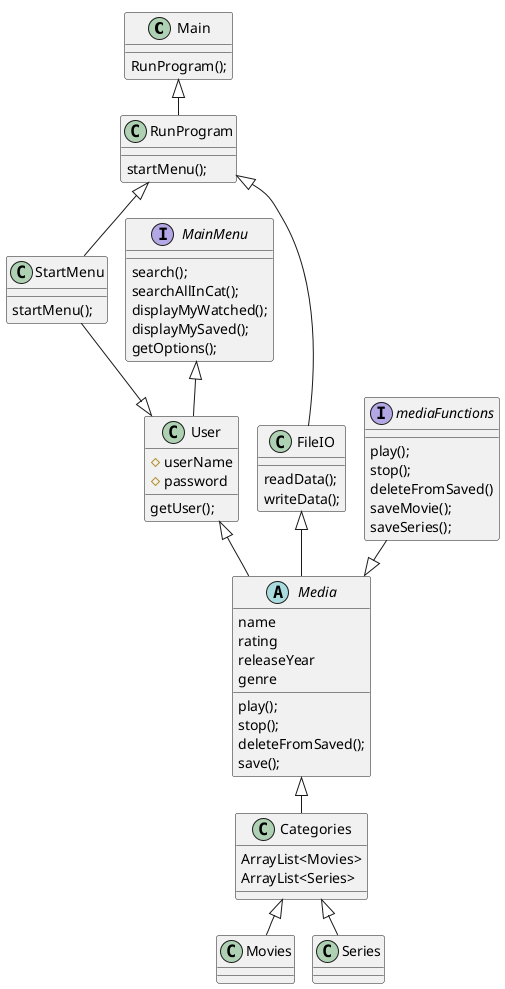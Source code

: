 @startuml
'https://plantuml.com/class-diagram
!pragma layout smetana

Main <|-- RunProgram
Main : RunProgram();

RunProgram <|--StartMenu
RunProgram : startMenu();


StartMenu : startMenu();

StartMenu --|> User
MainMenu<|-- User
User <|-- Media

User : getUser();
User : #userName
User : #password

interface mediaFunctions
abstract class Media
Class Movies
Class Series
Class Categories

Media : name
Media : rating
Media : releaseYear
Media : genre
Media : play();
Media : stop();
Media : deleteFromSaved();
Media : save();

Categories : ArrayList<Movies>
Categories : ArrayList<Series>

Categories <|--Movies
Categories <|--Series

mediaFunctions : play();
mediaFunctions : stop();
mediaFunctions : deleteFromSaved()
mediaFunctions : saveMovie();
mediaFunctions : saveSeries();




mediaFunctions --|> Media

interface MainMenu
MainMenu : search();
MainMenu : searchAllInCat();
MainMenu : displayMyWatched();
MainMenu : displayMySaved();
MainMenu : getOptions();



FileIO : readData();
FileIO : writeData();

RunProgram <|-- FileIO
Media <|--Categories
FileIO <|-- Media



@enduml